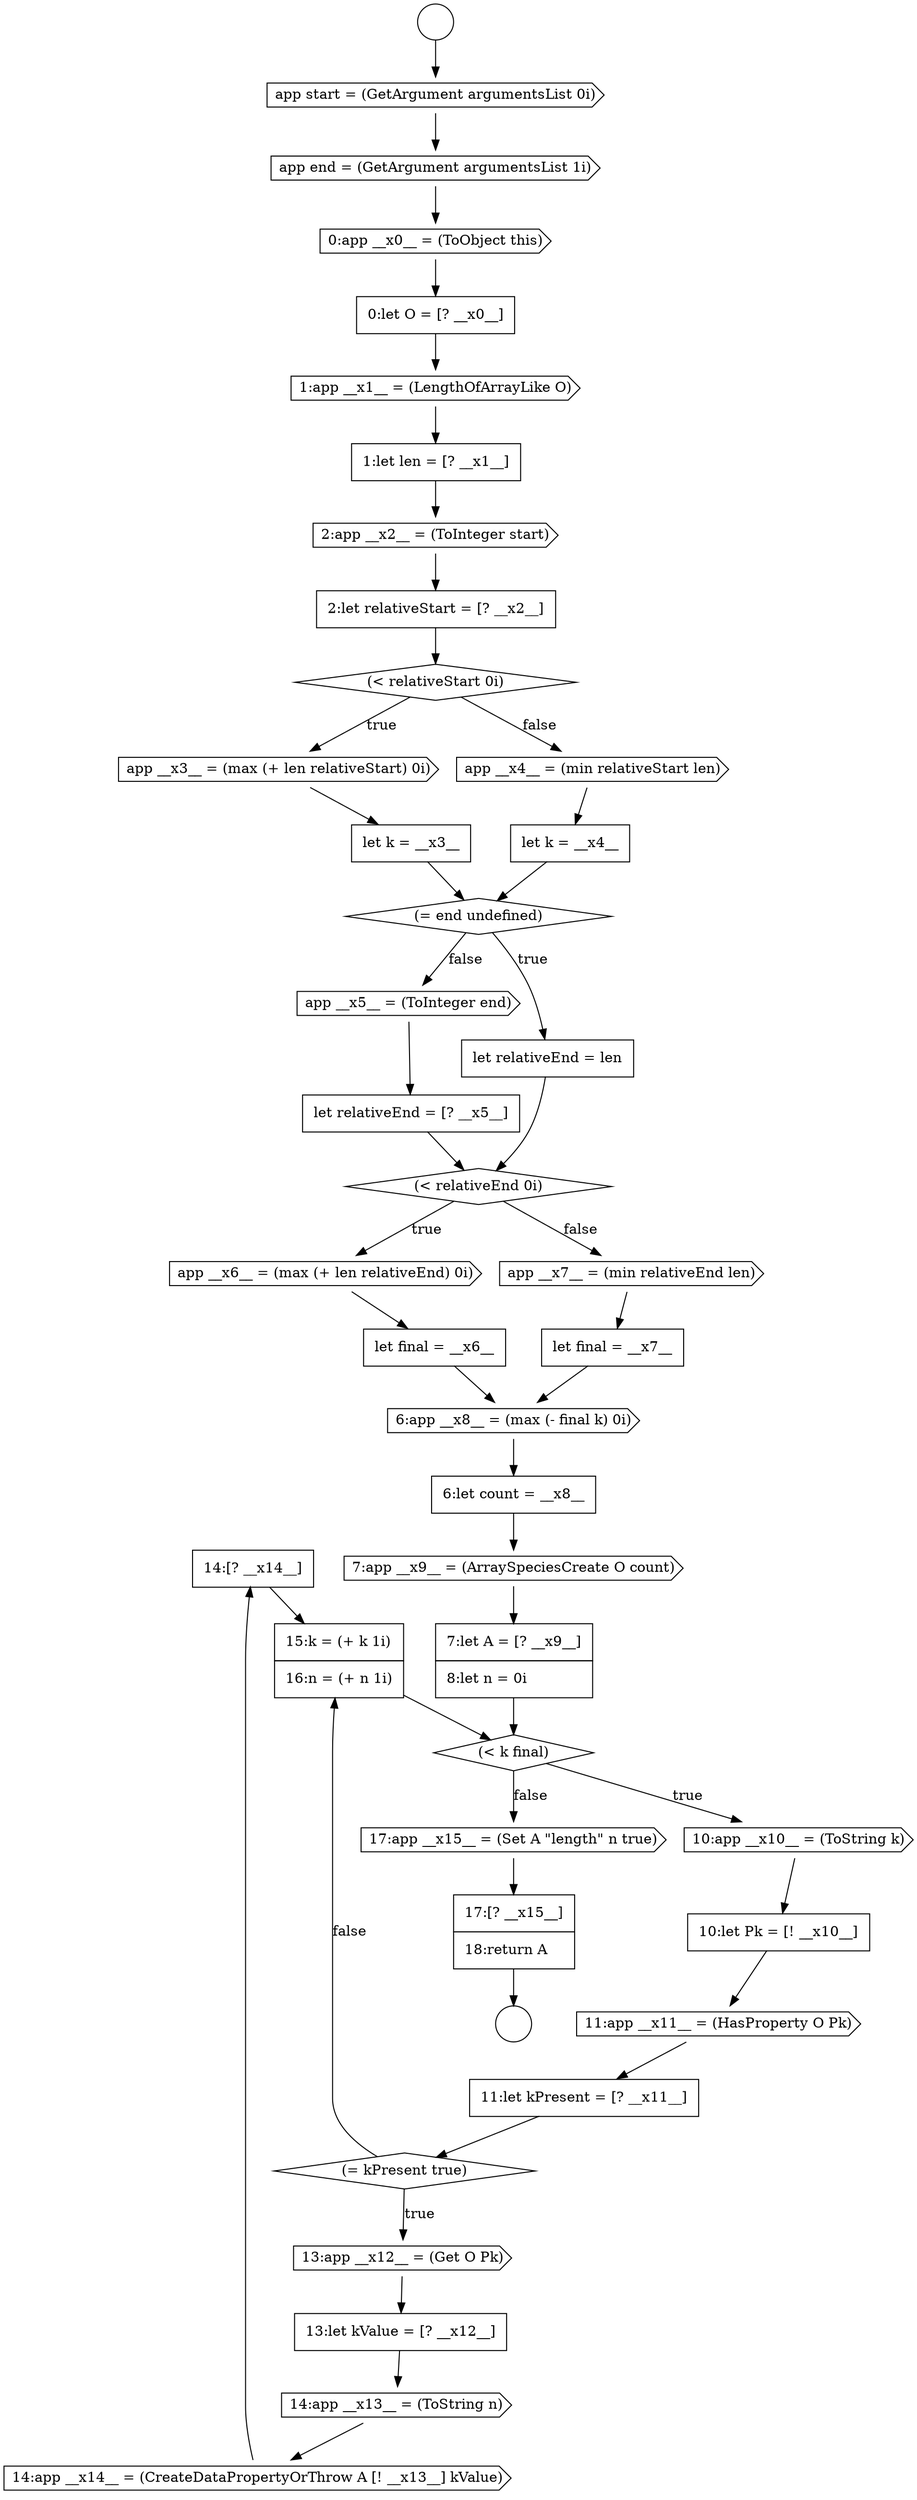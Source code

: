 digraph {
  node16086 [shape=none, margin=0, label=<<font color="black">
    <table border="0" cellborder="1" cellspacing="0" cellpadding="10">
      <tr><td align="left">14:[? __x14__]</td></tr>
    </table>
  </font>> color="black" fillcolor="white" style=filled]
  node16071 [shape=none, margin=0, label=<<font color="black">
    <table border="0" cellborder="1" cellspacing="0" cellpadding="10">
      <tr><td align="left">let final = __x7__</td></tr>
    </table>
  </font>> color="black" fillcolor="white" style=filled]
  node16067 [shape=diamond, label=<<font color="black">(&lt; relativeEnd 0i)</font>> color="black" fillcolor="white" style=filled]
  node16050 [shape=cds, label=<<font color="black">app start = (GetArgument argumentsList 0i)</font>> color="black" fillcolor="white" style=filled]
  node16076 [shape=diamond, label=<<font color="black">(&lt; k final)</font>> color="black" fillcolor="white" style=filled]
  node16059 [shape=cds, label=<<font color="black">app __x3__ = (max (+ len relativeStart) 0i)</font>> color="black" fillcolor="white" style=filled]
  node16072 [shape=cds, label=<<font color="black">6:app __x8__ = (max (- final k) 0i)</font>> color="black" fillcolor="white" style=filled]
  node16068 [shape=cds, label=<<font color="black">app __x6__ = (max (+ len relativeEnd) 0i)</font>> color="black" fillcolor="white" style=filled]
  node16063 [shape=diamond, label=<<font color="black">(= end undefined)</font>> color="black" fillcolor="white" style=filled]
  node16075 [shape=none, margin=0, label=<<font color="black">
    <table border="0" cellborder="1" cellspacing="0" cellpadding="10">
      <tr><td align="left">7:let A = [? __x9__]</td></tr>
      <tr><td align="left">8:let n = 0i</td></tr>
    </table>
  </font>> color="black" fillcolor="white" style=filled]
  node16065 [shape=cds, label=<<font color="black">app __x5__ = (ToInteger end)</font>> color="black" fillcolor="white" style=filled]
  node16088 [shape=cds, label=<<font color="black">17:app __x15__ = (Set A &quot;length&quot; n true)</font>> color="black" fillcolor="white" style=filled]
  node16070 [shape=cds, label=<<font color="black">app __x7__ = (min relativeEnd len)</font>> color="black" fillcolor="white" style=filled]
  node16053 [shape=none, margin=0, label=<<font color="black">
    <table border="0" cellborder="1" cellspacing="0" cellpadding="10">
      <tr><td align="left">0:let O = [? __x0__]</td></tr>
    </table>
  </font>> color="black" fillcolor="white" style=filled]
  node16074 [shape=cds, label=<<font color="black">7:app __x9__ = (ArraySpeciesCreate O count)</font>> color="black" fillcolor="white" style=filled]
  node16066 [shape=none, margin=0, label=<<font color="black">
    <table border="0" cellborder="1" cellspacing="0" cellpadding="10">
      <tr><td align="left">let relativeEnd = [? __x5__]</td></tr>
    </table>
  </font>> color="black" fillcolor="white" style=filled]
  node16054 [shape=cds, label=<<font color="black">1:app __x1__ = (LengthOfArrayLike O)</font>> color="black" fillcolor="white" style=filled]
  node16060 [shape=none, margin=0, label=<<font color="black">
    <table border="0" cellborder="1" cellspacing="0" cellpadding="10">
      <tr><td align="left">let k = __x3__</td></tr>
    </table>
  </font>> color="black" fillcolor="white" style=filled]
  node16077 [shape=cds, label=<<font color="black">10:app __x10__ = (ToString k)</font>> color="black" fillcolor="white" style=filled]
  node16082 [shape=cds, label=<<font color="black">13:app __x12__ = (Get O Pk)</font>> color="black" fillcolor="white" style=filled]
  node16087 [shape=none, margin=0, label=<<font color="black">
    <table border="0" cellborder="1" cellspacing="0" cellpadding="10">
      <tr><td align="left">15:k = (+ k 1i)</td></tr>
      <tr><td align="left">16:n = (+ n 1i)</td></tr>
    </table>
  </font>> color="black" fillcolor="white" style=filled]
  node16055 [shape=none, margin=0, label=<<font color="black">
    <table border="0" cellborder="1" cellspacing="0" cellpadding="10">
      <tr><td align="left">1:let len = [? __x1__]</td></tr>
    </table>
  </font>> color="black" fillcolor="white" style=filled]
  node16083 [shape=none, margin=0, label=<<font color="black">
    <table border="0" cellborder="1" cellspacing="0" cellpadding="10">
      <tr><td align="left">13:let kValue = [? __x12__]</td></tr>
    </table>
  </font>> color="black" fillcolor="white" style=filled]
  node16051 [shape=cds, label=<<font color="black">app end = (GetArgument argumentsList 1i)</font>> color="black" fillcolor="white" style=filled]
  node16058 [shape=diamond, label=<<font color="black">(&lt; relativeStart 0i)</font>> color="black" fillcolor="white" style=filled]
  node16080 [shape=none, margin=0, label=<<font color="black">
    <table border="0" cellborder="1" cellspacing="0" cellpadding="10">
      <tr><td align="left">11:let kPresent = [? __x11__]</td></tr>
    </table>
  </font>> color="black" fillcolor="white" style=filled]
  node16048 [shape=circle label=" " color="black" fillcolor="white" style=filled]
  node16056 [shape=cds, label=<<font color="black">2:app __x2__ = (ToInteger start)</font>> color="black" fillcolor="white" style=filled]
  node16069 [shape=none, margin=0, label=<<font color="black">
    <table border="0" cellborder="1" cellspacing="0" cellpadding="10">
      <tr><td align="left">let final = __x6__</td></tr>
    </table>
  </font>> color="black" fillcolor="white" style=filled]
  node16057 [shape=none, margin=0, label=<<font color="black">
    <table border="0" cellborder="1" cellspacing="0" cellpadding="10">
      <tr><td align="left">2:let relativeStart = [? __x2__]</td></tr>
    </table>
  </font>> color="black" fillcolor="white" style=filled]
  node16062 [shape=none, margin=0, label=<<font color="black">
    <table border="0" cellborder="1" cellspacing="0" cellpadding="10">
      <tr><td align="left">let k = __x4__</td></tr>
    </table>
  </font>> color="black" fillcolor="white" style=filled]
  node16084 [shape=cds, label=<<font color="black">14:app __x13__ = (ToString n)</font>> color="black" fillcolor="white" style=filled]
  node16052 [shape=cds, label=<<font color="black">0:app __x0__ = (ToObject this)</font>> color="black" fillcolor="white" style=filled]
  node16089 [shape=none, margin=0, label=<<font color="black">
    <table border="0" cellborder="1" cellspacing="0" cellpadding="10">
      <tr><td align="left">17:[? __x15__]</td></tr>
      <tr><td align="left">18:return A</td></tr>
    </table>
  </font>> color="black" fillcolor="white" style=filled]
  node16064 [shape=none, margin=0, label=<<font color="black">
    <table border="0" cellborder="1" cellspacing="0" cellpadding="10">
      <tr><td align="left">let relativeEnd = len</td></tr>
    </table>
  </font>> color="black" fillcolor="white" style=filled]
  node16079 [shape=cds, label=<<font color="black">11:app __x11__ = (HasProperty O Pk)</font>> color="black" fillcolor="white" style=filled]
  node16049 [shape=circle label=" " color="black" fillcolor="white" style=filled]
  node16085 [shape=cds, label=<<font color="black">14:app __x14__ = (CreateDataPropertyOrThrow A [! __x13__] kValue)</font>> color="black" fillcolor="white" style=filled]
  node16078 [shape=none, margin=0, label=<<font color="black">
    <table border="0" cellborder="1" cellspacing="0" cellpadding="10">
      <tr><td align="left">10:let Pk = [! __x10__]</td></tr>
    </table>
  </font>> color="black" fillcolor="white" style=filled]
  node16073 [shape=none, margin=0, label=<<font color="black">
    <table border="0" cellborder="1" cellspacing="0" cellpadding="10">
      <tr><td align="left">6:let count = __x8__</td></tr>
    </table>
  </font>> color="black" fillcolor="white" style=filled]
  node16081 [shape=diamond, label=<<font color="black">(= kPresent true)</font>> color="black" fillcolor="white" style=filled]
  node16061 [shape=cds, label=<<font color="black">app __x4__ = (min relativeStart len)</font>> color="black" fillcolor="white" style=filled]
  node16088 -> node16089 [ color="black"]
  node16064 -> node16067 [ color="black"]
  node16056 -> node16057 [ color="black"]
  node16067 -> node16068 [label=<<font color="black">true</font>> color="black"]
  node16067 -> node16070 [label=<<font color="black">false</font>> color="black"]
  node16061 -> node16062 [ color="black"]
  node16066 -> node16067 [ color="black"]
  node16082 -> node16083 [ color="black"]
  node16053 -> node16054 [ color="black"]
  node16085 -> node16086 [ color="black"]
  node16057 -> node16058 [ color="black"]
  node16054 -> node16055 [ color="black"]
  node16081 -> node16082 [label=<<font color="black">true</font>> color="black"]
  node16081 -> node16087 [label=<<font color="black">false</font>> color="black"]
  node16051 -> node16052 [ color="black"]
  node16089 -> node16049 [ color="black"]
  node16087 -> node16076 [ color="black"]
  node16071 -> node16072 [ color="black"]
  node16052 -> node16053 [ color="black"]
  node16079 -> node16080 [ color="black"]
  node16084 -> node16085 [ color="black"]
  node16059 -> node16060 [ color="black"]
  node16062 -> node16063 [ color="black"]
  node16075 -> node16076 [ color="black"]
  node16063 -> node16064 [label=<<font color="black">true</font>> color="black"]
  node16063 -> node16065 [label=<<font color="black">false</font>> color="black"]
  node16050 -> node16051 [ color="black"]
  node16070 -> node16071 [ color="black"]
  node16083 -> node16084 [ color="black"]
  node16077 -> node16078 [ color="black"]
  node16072 -> node16073 [ color="black"]
  node16074 -> node16075 [ color="black"]
  node16068 -> node16069 [ color="black"]
  node16069 -> node16072 [ color="black"]
  node16048 -> node16050 [ color="black"]
  node16086 -> node16087 [ color="black"]
  node16065 -> node16066 [ color="black"]
  node16076 -> node16077 [label=<<font color="black">true</font>> color="black"]
  node16076 -> node16088 [label=<<font color="black">false</font>> color="black"]
  node16073 -> node16074 [ color="black"]
  node16055 -> node16056 [ color="black"]
  node16058 -> node16059 [label=<<font color="black">true</font>> color="black"]
  node16058 -> node16061 [label=<<font color="black">false</font>> color="black"]
  node16080 -> node16081 [ color="black"]
  node16078 -> node16079 [ color="black"]
  node16060 -> node16063 [ color="black"]
}

